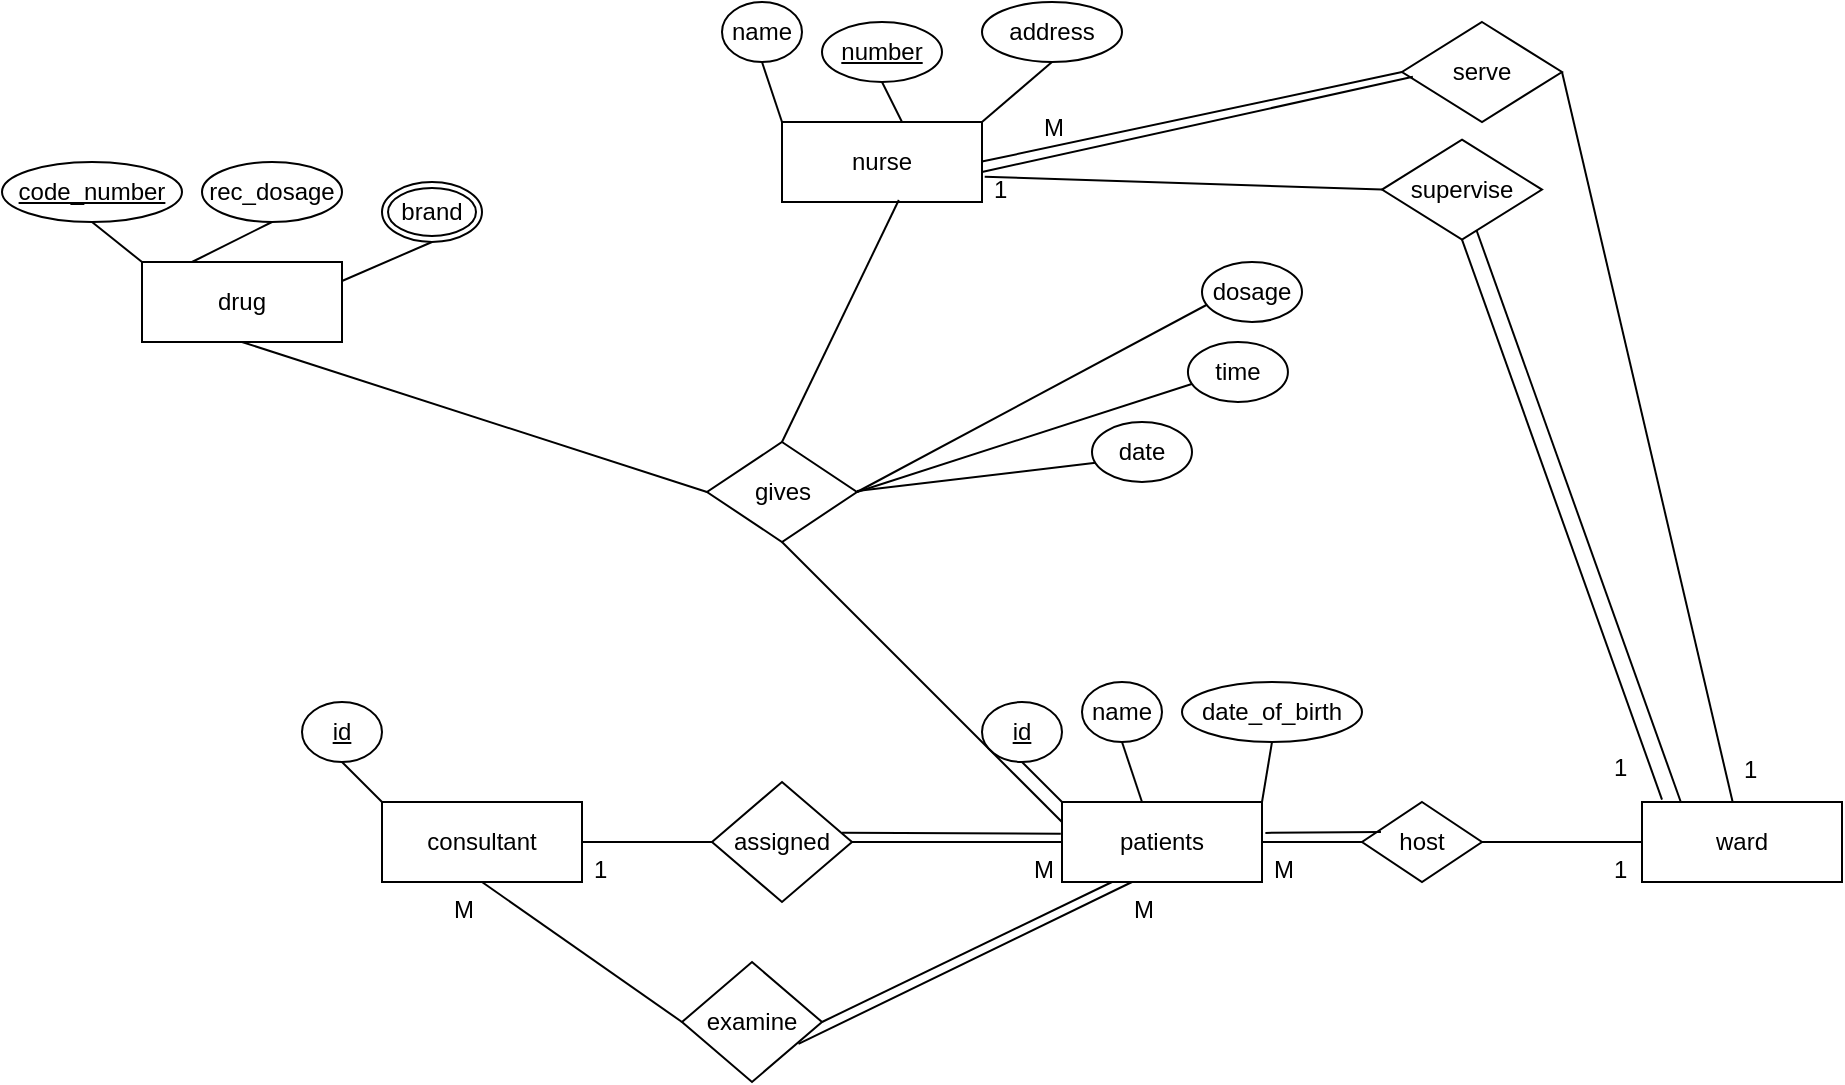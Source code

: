 <mxfile version="20.8.18" type="device"><diagram id="R2lEEEUBdFMjLlhIrx00" name="Page-1"><mxGraphModel dx="2140" dy="1583" grid="1" gridSize="10" guides="1" tooltips="1" connect="1" arrows="1" fold="1" page="1" pageScale="1" pageWidth="850" pageHeight="1100" math="0" shadow="0" extFonts="Permanent Marker^https://fonts.googleapis.com/css?family=Permanent+Marker"><root><mxCell id="0"/><mxCell id="1" parent="0"/><mxCell id="l77beTnDnYxtbVIhQ4BI-2" value="ward" style="whiteSpace=wrap;html=1;align=center;" vertex="1" parent="1"><mxGeometry x="370" y="160" width="100" height="40" as="geometry"/></mxCell><mxCell id="l77beTnDnYxtbVIhQ4BI-3" value="id" style="ellipse;whiteSpace=wrap;html=1;align=center;fontStyle=4;" vertex="1" parent="1"><mxGeometry x="-300" y="110" width="40" height="30" as="geometry"/></mxCell><mxCell id="l77beTnDnYxtbVIhQ4BI-5" value="name" style="ellipse;whiteSpace=wrap;html=1;align=center;" vertex="1" parent="1"><mxGeometry x="-90" y="-240" width="40" height="30" as="geometry"/></mxCell><mxCell id="l77beTnDnYxtbVIhQ4BI-7" value="" style="endArrow=none;html=1;rounded=0;entryX=0.5;entryY=1;entryDx=0;entryDy=0;exitX=0;exitY=0;exitDx=0;exitDy=0;" edge="1" parent="1" target="l77beTnDnYxtbVIhQ4BI-3"><mxGeometry relative="1" as="geometry"><mxPoint x="-260" y="160" as="sourcePoint"/><mxPoint x="-130" y="180" as="targetPoint"/></mxGeometry></mxCell><mxCell id="l77beTnDnYxtbVIhQ4BI-8" value="" style="endArrow=none;html=1;rounded=0;entryX=0.5;entryY=1;entryDx=0;entryDy=0;exitX=1;exitY=0;exitDx=0;exitDy=0;" edge="1" parent="1" target="l77beTnDnYxtbVIhQ4BI-5"><mxGeometry relative="1" as="geometry"><mxPoint x="-60" y="-180" as="sourcePoint"/><mxPoint x="-30" y="-160" as="targetPoint"/></mxGeometry></mxCell><mxCell id="l77beTnDnYxtbVIhQ4BI-9" value="patients" style="whiteSpace=wrap;html=1;align=center;" vertex="1" parent="1"><mxGeometry x="80" y="160" width="100" height="40" as="geometry"/></mxCell><mxCell id="l77beTnDnYxtbVIhQ4BI-11" value="name" style="ellipse;whiteSpace=wrap;html=1;align=center;" vertex="1" parent="1"><mxGeometry x="90" y="100" width="40" height="30" as="geometry"/></mxCell><mxCell id="l77beTnDnYxtbVIhQ4BI-10" value="id" style="ellipse;whiteSpace=wrap;html=1;align=center;fontStyle=4;" vertex="1" parent="1"><mxGeometry x="40" y="110" width="40" height="30" as="geometry"/></mxCell><mxCell id="l77beTnDnYxtbVIhQ4BI-12" value="" style="endArrow=none;html=1;rounded=0;entryX=0.5;entryY=1;entryDx=0;entryDy=0;exitX=0;exitY=0;exitDx=0;exitDy=0;" edge="1" parent="1" target="l77beTnDnYxtbVIhQ4BI-10"><mxGeometry relative="1" as="geometry"><mxPoint x="80" y="160" as="sourcePoint"/><mxPoint x="210" y="180" as="targetPoint"/></mxGeometry></mxCell><mxCell id="l77beTnDnYxtbVIhQ4BI-13" value="" style="endArrow=none;html=1;rounded=0;entryX=0.5;entryY=1;entryDx=0;entryDy=0;exitX=1;exitY=0;exitDx=0;exitDy=0;" edge="1" parent="1" target="l77beTnDnYxtbVIhQ4BI-11"><mxGeometry relative="1" as="geometry"><mxPoint x="120" y="160" as="sourcePoint"/><mxPoint x="150" y="180" as="targetPoint"/></mxGeometry></mxCell><mxCell id="l77beTnDnYxtbVIhQ4BI-14" value="date_of_birth" style="ellipse;whiteSpace=wrap;html=1;align=center;" vertex="1" parent="1"><mxGeometry x="140" y="100" width="90" height="30" as="geometry"/></mxCell><mxCell id="l77beTnDnYxtbVIhQ4BI-15" value="" style="endArrow=none;html=1;rounded=0;entryX=0.5;entryY=1;entryDx=0;entryDy=0;exitX=1;exitY=0;exitDx=0;exitDy=0;" edge="1" parent="1" source="l77beTnDnYxtbVIhQ4BI-9" target="l77beTnDnYxtbVIhQ4BI-14"><mxGeometry relative="1" as="geometry"><mxPoint x="130" y="170" as="sourcePoint"/><mxPoint x="120" y="140" as="targetPoint"/></mxGeometry></mxCell><mxCell id="l77beTnDnYxtbVIhQ4BI-16" value="" style="endArrow=none;html=1;rounded=0;exitX=1;exitY=0.5;exitDx=0;exitDy=0;" edge="1" parent="1" source="l77beTnDnYxtbVIhQ4BI-9" target="l77beTnDnYxtbVIhQ4BI-17"><mxGeometry relative="1" as="geometry"><mxPoint x="220" y="280" as="sourcePoint"/><mxPoint x="380" y="280" as="targetPoint"/></mxGeometry></mxCell><mxCell id="l77beTnDnYxtbVIhQ4BI-17" value="host" style="shape=rhombus;perimeter=rhombusPerimeter;whiteSpace=wrap;html=1;align=center;" vertex="1" parent="1"><mxGeometry x="230" y="160" width="60" height="40" as="geometry"/></mxCell><mxCell id="l77beTnDnYxtbVIhQ4BI-18" value="" style="endArrow=none;html=1;rounded=0;exitX=1;exitY=0.5;exitDx=0;exitDy=0;entryX=0;entryY=0.5;entryDx=0;entryDy=0;" edge="1" parent="1" source="l77beTnDnYxtbVIhQ4BI-17" target="l77beTnDnYxtbVIhQ4BI-2"><mxGeometry relative="1" as="geometry"><mxPoint x="340" y="180" as="sourcePoint"/><mxPoint x="360" y="180" as="targetPoint"/></mxGeometry></mxCell><mxCell id="l77beTnDnYxtbVIhQ4BI-19" value="1" style="text;strokeColor=none;fillColor=none;spacingLeft=4;spacingRight=4;overflow=hidden;rotatable=0;points=[[0,0.5],[1,0.5]];portConstraint=eastwest;fontSize=12;" vertex="1" parent="1"><mxGeometry x="350" y="180" width="20" height="20" as="geometry"/></mxCell><mxCell id="l77beTnDnYxtbVIhQ4BI-20" value="M" style="text;strokeColor=none;fillColor=none;spacingLeft=4;spacingRight=4;overflow=hidden;rotatable=0;points=[[0,0.5],[1,0.5]];portConstraint=eastwest;fontSize=12;" vertex="1" parent="1"><mxGeometry x="180" y="180" width="20" height="20" as="geometry"/></mxCell><mxCell id="l77beTnDnYxtbVIhQ4BI-21" value="" style="endArrow=none;html=1;rounded=0;exitX=1.017;exitY=0.386;exitDx=0;exitDy=0;entryX=0.158;entryY=0.374;entryDx=0;entryDy=0;entryPerimeter=0;exitPerimeter=0;" edge="1" parent="1" source="l77beTnDnYxtbVIhQ4BI-9" target="l77beTnDnYxtbVIhQ4BI-17"><mxGeometry relative="1" as="geometry"><mxPoint x="150" y="170" as="sourcePoint"/><mxPoint x="230" y="170" as="targetPoint"/></mxGeometry></mxCell><mxCell id="l77beTnDnYxtbVIhQ4BI-22" value="consultant" style="whiteSpace=wrap;html=1;align=center;" vertex="1" parent="1"><mxGeometry x="-260" y="160" width="100" height="40" as="geometry"/></mxCell><mxCell id="l77beTnDnYxtbVIhQ4BI-23" value="assigned" style="shape=rhombus;perimeter=rhombusPerimeter;whiteSpace=wrap;html=1;align=center;" vertex="1" parent="1"><mxGeometry x="-95" y="150" width="70" height="60" as="geometry"/></mxCell><mxCell id="l77beTnDnYxtbVIhQ4BI-25" value="" style="endArrow=none;html=1;rounded=0;exitX=1;exitY=0.5;exitDx=0;exitDy=0;entryX=0;entryY=0.5;entryDx=0;entryDy=0;" edge="1" parent="1" source="l77beTnDnYxtbVIhQ4BI-22" target="l77beTnDnYxtbVIhQ4BI-23"><mxGeometry relative="1" as="geometry"><mxPoint x="-125" y="110" as="sourcePoint"/><mxPoint x="-85" y="160" as="targetPoint"/></mxGeometry></mxCell><mxCell id="l77beTnDnYxtbVIhQ4BI-26" value="" style="endArrow=none;html=1;rounded=0;exitX=1;exitY=0.5;exitDx=0;exitDy=0;entryX=0;entryY=0.5;entryDx=0;entryDy=0;" edge="1" parent="1" source="l77beTnDnYxtbVIhQ4BI-23" target="l77beTnDnYxtbVIhQ4BI-9"><mxGeometry relative="1" as="geometry"><mxPoint x="-5" y="220" as="sourcePoint"/><mxPoint x="-140" y="350" as="targetPoint"/></mxGeometry></mxCell><mxCell id="l77beTnDnYxtbVIhQ4BI-27" value="M" style="text;strokeColor=none;fillColor=none;spacingLeft=4;spacingRight=4;overflow=hidden;rotatable=0;points=[[0,0.5],[1,0.5]];portConstraint=eastwest;fontSize=12;" vertex="1" parent="1"><mxGeometry x="60" y="180" width="20" height="20" as="geometry"/></mxCell><mxCell id="l77beTnDnYxtbVIhQ4BI-30" value="1" style="text;strokeColor=none;fillColor=none;spacingLeft=4;spacingRight=4;overflow=hidden;rotatable=0;points=[[0,0.5],[1,0.5]];portConstraint=eastwest;fontSize=12;" vertex="1" parent="1"><mxGeometry x="-160" y="180" width="20" height="20" as="geometry"/></mxCell><mxCell id="l77beTnDnYxtbVIhQ4BI-31" value="" style="endArrow=none;html=1;rounded=0;exitX=0.929;exitY=0.422;exitDx=0;exitDy=0;entryX=-0.006;entryY=0.398;entryDx=0;entryDy=0;exitPerimeter=0;entryPerimeter=0;" edge="1" parent="1" source="l77beTnDnYxtbVIhQ4BI-23" target="l77beTnDnYxtbVIhQ4BI-9"><mxGeometry relative="1" as="geometry"><mxPoint x="-25" y="170" as="sourcePoint"/><mxPoint x="50" y="170" as="targetPoint"/></mxGeometry></mxCell><mxCell id="l77beTnDnYxtbVIhQ4BI-32" value="examine" style="shape=rhombus;perimeter=rhombusPerimeter;whiteSpace=wrap;html=1;align=center;" vertex="1" parent="1"><mxGeometry x="-110" y="240" width="70" height="60" as="geometry"/></mxCell><mxCell id="l77beTnDnYxtbVIhQ4BI-33" value="" style="endArrow=none;html=1;rounded=0;exitX=0.5;exitY=1;exitDx=0;exitDy=0;entryX=0;entryY=0.5;entryDx=0;entryDy=0;" edge="1" parent="1" source="l77beTnDnYxtbVIhQ4BI-22" target="l77beTnDnYxtbVIhQ4BI-32"><mxGeometry relative="1" as="geometry"><mxPoint x="-150" y="190" as="sourcePoint"/><mxPoint x="-85" y="190" as="targetPoint"/></mxGeometry></mxCell><mxCell id="l77beTnDnYxtbVIhQ4BI-34" value="" style="endArrow=none;html=1;rounded=0;exitX=1;exitY=0.5;exitDx=0;exitDy=0;entryX=0.25;entryY=1;entryDx=0;entryDy=0;" edge="1" parent="1" source="l77beTnDnYxtbVIhQ4BI-32" target="l77beTnDnYxtbVIhQ4BI-9"><mxGeometry relative="1" as="geometry"><mxPoint x="-20" y="250" as="sourcePoint"/><mxPoint x="80" y="320" as="targetPoint"/></mxGeometry></mxCell><mxCell id="l77beTnDnYxtbVIhQ4BI-35" value="M" style="text;strokeColor=none;fillColor=none;spacingLeft=4;spacingRight=4;overflow=hidden;rotatable=0;points=[[0,0.5],[1,0.5]];portConstraint=eastwest;fontSize=12;" vertex="1" parent="1"><mxGeometry x="110" y="200" width="20" height="20" as="geometry"/></mxCell><mxCell id="l77beTnDnYxtbVIhQ4BI-36" value="M" style="text;strokeColor=none;fillColor=none;spacingLeft=4;spacingRight=4;overflow=hidden;rotatable=0;points=[[0,0.5],[1,0.5]];portConstraint=eastwest;fontSize=12;" vertex="1" parent="1"><mxGeometry x="-230" y="200" width="20" height="20" as="geometry"/></mxCell><mxCell id="l77beTnDnYxtbVIhQ4BI-37" value="" style="endArrow=none;html=1;rounded=0;exitX=0.832;exitY=0.683;exitDx=0;exitDy=0;entryX=0.5;entryY=1;entryDx=0;entryDy=0;exitPerimeter=0;" edge="1" parent="1" source="l77beTnDnYxtbVIhQ4BI-32"><mxGeometry relative="1" as="geometry"><mxPoint x="-25" y="270" as="sourcePoint"/><mxPoint x="115" y="200" as="targetPoint"/></mxGeometry></mxCell><mxCell id="l77beTnDnYxtbVIhQ4BI-38" value="nurse" style="whiteSpace=wrap;html=1;align=center;" vertex="1" parent="1"><mxGeometry x="-60" y="-180" width="100" height="40" as="geometry"/></mxCell><mxCell id="l77beTnDnYxtbVIhQ4BI-41" value="number" style="ellipse;whiteSpace=wrap;html=1;align=center;fontStyle=4;" vertex="1" parent="1"><mxGeometry x="-40" y="-230" width="60" height="30" as="geometry"/></mxCell><mxCell id="l77beTnDnYxtbVIhQ4BI-42" value="" style="endArrow=none;html=1;rounded=0;entryX=0.5;entryY=1;entryDx=0;entryDy=0;exitX=0;exitY=0;exitDx=0;exitDy=0;" edge="1" parent="1" target="l77beTnDnYxtbVIhQ4BI-41"><mxGeometry relative="1" as="geometry"><mxPoint y="-180" as="sourcePoint"/><mxPoint x="130" y="-160" as="targetPoint"/></mxGeometry></mxCell><mxCell id="l77beTnDnYxtbVIhQ4BI-43" value="address" style="ellipse;whiteSpace=wrap;html=1;align=center;" vertex="1" parent="1"><mxGeometry x="40" y="-240" width="70" height="30" as="geometry"/></mxCell><mxCell id="l77beTnDnYxtbVIhQ4BI-44" value="" style="endArrow=none;html=1;rounded=0;entryX=0.5;entryY=1;entryDx=0;entryDy=0;exitX=1;exitY=0;exitDx=0;exitDy=0;" edge="1" parent="1" target="l77beTnDnYxtbVIhQ4BI-43" source="l77beTnDnYxtbVIhQ4BI-38"><mxGeometry relative="1" as="geometry"><mxPoint x="70" y="-180" as="sourcePoint"/><mxPoint x="100" y="-160" as="targetPoint"/></mxGeometry></mxCell><mxCell id="l77beTnDnYxtbVIhQ4BI-45" value="drug" style="whiteSpace=wrap;html=1;align=center;" vertex="1" parent="1"><mxGeometry x="-380" y="-110" width="100" height="40" as="geometry"/></mxCell><mxCell id="l77beTnDnYxtbVIhQ4BI-46" value="code_number" style="ellipse;whiteSpace=wrap;html=1;align=center;fontStyle=4;" vertex="1" parent="1"><mxGeometry x="-450" y="-160" width="90" height="30" as="geometry"/></mxCell><mxCell id="l77beTnDnYxtbVIhQ4BI-47" value="" style="endArrow=none;html=1;rounded=0;entryX=0.5;entryY=1;entryDx=0;entryDy=0;exitX=0;exitY=0;exitDx=0;exitDy=0;" edge="1" parent="1" target="l77beTnDnYxtbVIhQ4BI-46"><mxGeometry relative="1" as="geometry"><mxPoint x="-380" y="-110" as="sourcePoint"/><mxPoint x="-250" y="-90" as="targetPoint"/></mxGeometry></mxCell><mxCell id="l77beTnDnYxtbVIhQ4BI-48" value="rec_dosage" style="ellipse;whiteSpace=wrap;html=1;align=center;" vertex="1" parent="1"><mxGeometry x="-350" y="-160" width="70" height="30" as="geometry"/></mxCell><mxCell id="l77beTnDnYxtbVIhQ4BI-49" value="" style="endArrow=none;html=1;rounded=0;entryX=0.5;entryY=1;entryDx=0;entryDy=0;exitX=0.25;exitY=0;exitDx=0;exitDy=0;" edge="1" parent="1" target="l77beTnDnYxtbVIhQ4BI-48" source="l77beTnDnYxtbVIhQ4BI-45"><mxGeometry relative="1" as="geometry"><mxPoint x="-350" y="-100" as="sourcePoint"/><mxPoint x="-290" y="-80" as="targetPoint"/></mxGeometry></mxCell><mxCell id="l77beTnDnYxtbVIhQ4BI-50" value="brand" style="ellipse;shape=doubleEllipse;margin=3;whiteSpace=wrap;html=1;align=center;" vertex="1" parent="1"><mxGeometry x="-260" y="-150" width="50" height="30" as="geometry"/></mxCell><mxCell id="l77beTnDnYxtbVIhQ4BI-52" value="" style="endArrow=none;html=1;rounded=0;entryX=0.5;entryY=1;entryDx=0;entryDy=0;" edge="1" parent="1" target="l77beTnDnYxtbVIhQ4BI-50"><mxGeometry relative="1" as="geometry"><mxPoint x="-280" y="-100.5" as="sourcePoint"/><mxPoint x="-120" y="-100.5" as="targetPoint"/></mxGeometry></mxCell><mxCell id="l77beTnDnYxtbVIhQ4BI-53" value="gives" style="shape=rhombus;perimeter=rhombusPerimeter;whiteSpace=wrap;html=1;align=center;" vertex="1" parent="1"><mxGeometry x="-97.5" y="-20" width="75" height="50" as="geometry"/></mxCell><mxCell id="l77beTnDnYxtbVIhQ4BI-54" value="" style="endArrow=none;html=1;rounded=0;exitX=0.5;exitY=1;exitDx=0;exitDy=0;entryX=0;entryY=0.5;entryDx=0;entryDy=0;" edge="1" parent="1" source="l77beTnDnYxtbVIhQ4BI-45" target="l77beTnDnYxtbVIhQ4BI-53"><mxGeometry relative="1" as="geometry"><mxPoint x="-60" y="-30" as="sourcePoint"/><mxPoint x="100" y="-30" as="targetPoint"/></mxGeometry></mxCell><mxCell id="l77beTnDnYxtbVIhQ4BI-56" value="" style="endArrow=none;html=1;rounded=0;entryX=0;entryY=0.25;entryDx=0;entryDy=0;exitX=0.5;exitY=1;exitDx=0;exitDy=0;entryPerimeter=0;" edge="1" parent="1" source="l77beTnDnYxtbVIhQ4BI-53" target="l77beTnDnYxtbVIhQ4BI-9"><mxGeometry relative="1" as="geometry"><mxPoint x="-20" y="5" as="sourcePoint"/><mxPoint x="100" y="-30" as="targetPoint"/></mxGeometry></mxCell><mxCell id="l77beTnDnYxtbVIhQ4BI-55" value="" style="endArrow=none;html=1;rounded=0;exitX=0.5;exitY=0;exitDx=0;exitDy=0;entryX=0.584;entryY=0.975;entryDx=0;entryDy=0;entryPerimeter=0;" edge="1" parent="1" source="l77beTnDnYxtbVIhQ4BI-53" target="l77beTnDnYxtbVIhQ4BI-38"><mxGeometry relative="1" as="geometry"><mxPoint x="-320" y="-60" as="sourcePoint"/><mxPoint x="-87" y="15" as="targetPoint"/></mxGeometry></mxCell><mxCell id="l77beTnDnYxtbVIhQ4BI-57" value="" style="endArrow=none;html=1;rounded=0;" edge="1" parent="1"><mxGeometry relative="1" as="geometry"><mxPoint x="-22.5" y="4.5" as="sourcePoint"/><mxPoint x="100" y="-10" as="targetPoint"/></mxGeometry></mxCell><mxCell id="l77beTnDnYxtbVIhQ4BI-58" value="date" style="ellipse;whiteSpace=wrap;html=1;align=center;" vertex="1" parent="1"><mxGeometry x="95" y="-30" width="50" height="30" as="geometry"/></mxCell><mxCell id="l77beTnDnYxtbVIhQ4BI-59" value="" style="endArrow=none;html=1;rounded=0;exitX=1;exitY=0.5;exitDx=0;exitDy=0;" edge="1" parent="1" source="l77beTnDnYxtbVIhQ4BI-53"><mxGeometry relative="1" as="geometry"><mxPoint x="-20" as="sourcePoint"/><mxPoint x="147.97" y="-50" as="targetPoint"/></mxGeometry></mxCell><mxCell id="l77beTnDnYxtbVIhQ4BI-60" value="time" style="ellipse;whiteSpace=wrap;html=1;align=center;" vertex="1" parent="1"><mxGeometry x="142.97" y="-70" width="50" height="30" as="geometry"/></mxCell><mxCell id="l77beTnDnYxtbVIhQ4BI-61" value="" style="endArrow=none;html=1;rounded=0;exitX=1;exitY=0.5;exitDx=0;exitDy=0;" edge="1" parent="1" source="l77beTnDnYxtbVIhQ4BI-53"><mxGeometry relative="1" as="geometry"><mxPoint x="-14.97" y="-35" as="sourcePoint"/><mxPoint x="155" y="-90" as="targetPoint"/></mxGeometry></mxCell><mxCell id="l77beTnDnYxtbVIhQ4BI-62" value="dosage" style="ellipse;whiteSpace=wrap;html=1;align=center;" vertex="1" parent="1"><mxGeometry x="150" y="-110" width="50" height="30" as="geometry"/></mxCell><mxCell id="l77beTnDnYxtbVIhQ4BI-63" value="supervise" style="shape=rhombus;perimeter=rhombusPerimeter;whiteSpace=wrap;html=1;align=center;" vertex="1" parent="1"><mxGeometry x="240" y="-171.2" width="80" height="50" as="geometry"/></mxCell><mxCell id="l77beTnDnYxtbVIhQ4BI-64" value="" style="endArrow=none;html=1;rounded=0;exitX=0;exitY=0.5;exitDx=0;exitDy=0;entryX=0.068;entryY=0.366;entryDx=0;entryDy=0;entryPerimeter=0;" edge="1" parent="1" source="l77beTnDnYxtbVIhQ4BI-63" target="l77beTnDnYxtbVIhQ4BI-68"><mxGeometry relative="1" as="geometry"><mxPoint x="-90" y="-11.2" as="sourcePoint"/><mxPoint y="-161.2" as="targetPoint"/></mxGeometry></mxCell><mxCell id="l77beTnDnYxtbVIhQ4BI-65" value="" style="endArrow=none;html=1;rounded=0;exitX=0.5;exitY=0;exitDx=0;exitDy=0;entryX=0.5;entryY=1;entryDx=0;entryDy=0;" edge="1" parent="1" target="l77beTnDnYxtbVIhQ4BI-63"><mxGeometry relative="1" as="geometry"><mxPoint x="380" y="158.8" as="sourcePoint"/><mxPoint x="270" y="-81.2" as="targetPoint"/></mxGeometry></mxCell><mxCell id="l77beTnDnYxtbVIhQ4BI-66" value="" style="endArrow=none;html=1;rounded=0;exitX=0.594;exitY=0.03;exitDx=0;exitDy=0;exitPerimeter=0;" edge="1" parent="1" target="l77beTnDnYxtbVIhQ4BI-63"><mxGeometry relative="1" as="geometry"><mxPoint x="389.4" y="160.0" as="sourcePoint"/><mxPoint x="290" y="-111.2" as="targetPoint"/></mxGeometry></mxCell><mxCell id="l77beTnDnYxtbVIhQ4BI-67" value="1" style="text;strokeColor=none;fillColor=none;spacingLeft=4;spacingRight=4;overflow=hidden;rotatable=0;points=[[0,0.5],[1,0.5]];portConstraint=eastwest;fontSize=12;" vertex="1" parent="1"><mxGeometry x="350" y="128.8" width="20" height="20" as="geometry"/></mxCell><mxCell id="l77beTnDnYxtbVIhQ4BI-68" value="1" style="text;strokeColor=none;fillColor=none;spacingLeft=4;spacingRight=4;overflow=hidden;rotatable=0;points=[[0,0.5],[1,0.5]];portConstraint=eastwest;fontSize=12;" vertex="1" parent="1"><mxGeometry x="40" y="-160" width="20" height="20" as="geometry"/></mxCell><mxCell id="l77beTnDnYxtbVIhQ4BI-69" value="serve" style="shape=rhombus;perimeter=rhombusPerimeter;whiteSpace=wrap;html=1;align=center;" vertex="1" parent="1"><mxGeometry x="250" y="-230" width="80" height="50" as="geometry"/></mxCell><mxCell id="l77beTnDnYxtbVIhQ4BI-70" value="" style="endArrow=none;html=1;rounded=0;exitX=0;exitY=0.5;exitDx=0;exitDy=0;entryX=0;entryY=-0.01;entryDx=0;entryDy=0;entryPerimeter=0;" edge="1" parent="1" source="l77beTnDnYxtbVIhQ4BI-69" target="l77beTnDnYxtbVIhQ4BI-68"><mxGeometry relative="1" as="geometry"><mxPoint x="250" y="-136" as="sourcePoint"/><mxPoint x="52" y="-149" as="targetPoint"/></mxGeometry></mxCell><mxCell id="l77beTnDnYxtbVIhQ4BI-71" value="M" style="text;strokeColor=none;fillColor=none;spacingLeft=4;spacingRight=4;overflow=hidden;rotatable=0;points=[[0,0.5],[1,0.5]];portConstraint=eastwest;fontSize=12;" vertex="1" parent="1"><mxGeometry x="65" y="-191.2" width="20" height="20" as="geometry"/></mxCell><mxCell id="l77beTnDnYxtbVIhQ4BI-72" value="" style="endArrow=none;html=1;rounded=0;entryX=1;entryY=0.5;entryDx=0;entryDy=0;" edge="1" parent="1" source="l77beTnDnYxtbVIhQ4BI-2" target="l77beTnDnYxtbVIhQ4BI-69"><mxGeometry relative="1" as="geometry"><mxPoint x="432.4" y="86.0" as="sourcePoint"/><mxPoint x="330" y="-200" as="targetPoint"/></mxGeometry></mxCell><mxCell id="l77beTnDnYxtbVIhQ4BI-73" value="1" style="text;strokeColor=none;fillColor=none;spacingLeft=4;spacingRight=4;overflow=hidden;rotatable=0;points=[[0,0.5],[1,0.5]];portConstraint=eastwest;fontSize=12;" vertex="1" parent="1"><mxGeometry x="415" y="130" width="20" height="20" as="geometry"/></mxCell><mxCell id="l77beTnDnYxtbVIhQ4BI-74" value="" style="endArrow=none;html=1;rounded=0;exitX=0.068;exitY=0.548;exitDx=0;exitDy=0;entryX=0;entryY=-0.01;entryDx=0;entryDy=0;entryPerimeter=0;exitPerimeter=0;" edge="1" parent="1" source="l77beTnDnYxtbVIhQ4BI-69"><mxGeometry relative="1" as="geometry"><mxPoint x="250" y="-200" as="sourcePoint"/><mxPoint x="40" y="-155" as="targetPoint"/></mxGeometry></mxCell></root></mxGraphModel></diagram></mxfile>